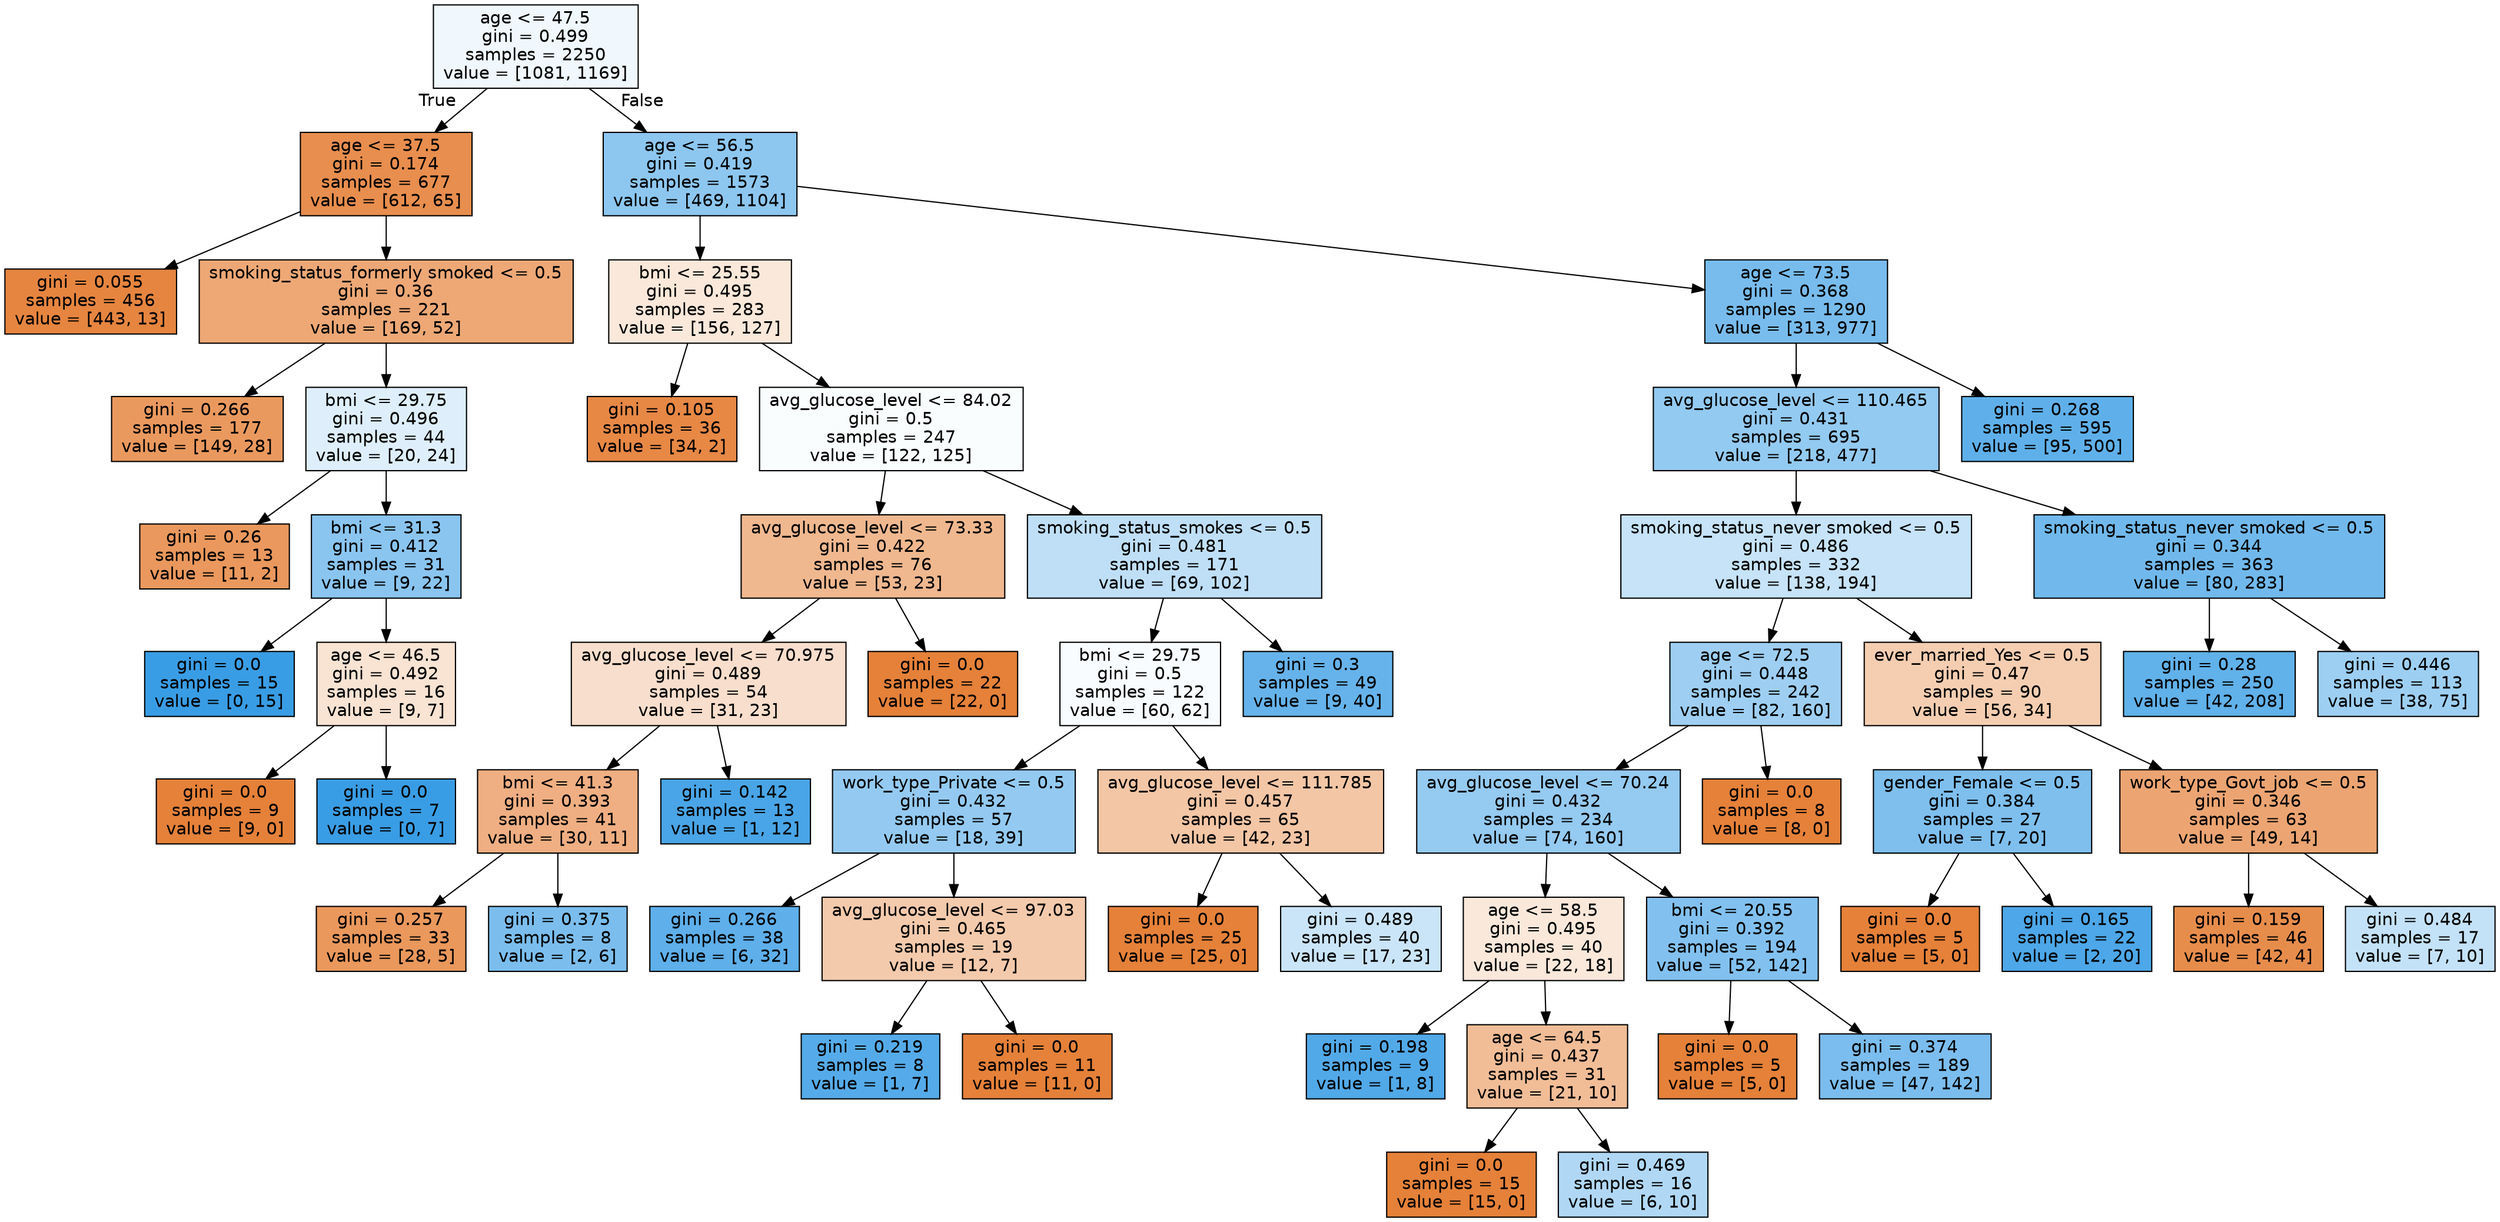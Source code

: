 digraph Tree {
node [shape=box, style="filled", color="black", fontname="helvetica"] ;
edge [fontname="helvetica"] ;
0 [label="age <= 47.5\ngini = 0.499\nsamples = 2250\nvalue = [1081, 1169]", fillcolor="#f0f8fd"] ;
1 [label="age <= 37.5\ngini = 0.174\nsamples = 677\nvalue = [612, 65]", fillcolor="#e88e4e"] ;
0 -> 1 [labeldistance=2.5, labelangle=45, headlabel="True"] ;
11 [label="gini = 0.055\nsamples = 456\nvalue = [443, 13]", fillcolor="#e6853f"] ;
1 -> 11 ;
12 [label="smoking_status_formerly smoked <= 0.5\ngini = 0.36\nsamples = 221\nvalue = [169, 52]", fillcolor="#eda876"] ;
1 -> 12 ;
13 [label="gini = 0.266\nsamples = 177\nvalue = [149, 28]", fillcolor="#ea995e"] ;
12 -> 13 ;
14 [label="bmi <= 29.75\ngini = 0.496\nsamples = 44\nvalue = [20, 24]", fillcolor="#deeffb"] ;
12 -> 14 ;
41 [label="gini = 0.26\nsamples = 13\nvalue = [11, 2]", fillcolor="#ea985d"] ;
14 -> 41 ;
42 [label="bmi <= 31.3\ngini = 0.412\nsamples = 31\nvalue = [9, 22]", fillcolor="#8ac5f0"] ;
14 -> 42 ;
47 [label="gini = 0.0\nsamples = 15\nvalue = [0, 15]", fillcolor="#399de5"] ;
42 -> 47 ;
48 [label="age <= 46.5\ngini = 0.492\nsamples = 16\nvalue = [9, 7]", fillcolor="#f9e3d3"] ;
42 -> 48 ;
49 [label="gini = 0.0\nsamples = 9\nvalue = [9, 0]", fillcolor="#e58139"] ;
48 -> 49 ;
50 [label="gini = 0.0\nsamples = 7\nvalue = [0, 7]", fillcolor="#399de5"] ;
48 -> 50 ;
2 [label="age <= 56.5\ngini = 0.419\nsamples = 1573\nvalue = [469, 1104]", fillcolor="#8dc7f0"] ;
0 -> 2 [labeldistance=2.5, labelangle=-45, headlabel="False"] ;
3 [label="bmi <= 25.55\ngini = 0.495\nsamples = 283\nvalue = [156, 127]", fillcolor="#fae8da"] ;
2 -> 3 ;
9 [label="gini = 0.105\nsamples = 36\nvalue = [34, 2]", fillcolor="#e78845"] ;
3 -> 9 ;
10 [label="avg_glucose_level <= 84.02\ngini = 0.5\nsamples = 247\nvalue = [122, 125]", fillcolor="#fafdfe"] ;
3 -> 10 ;
19 [label="avg_glucose_level <= 73.33\ngini = 0.422\nsamples = 76\nvalue = [53, 23]", fillcolor="#f0b88f"] ;
10 -> 19 ;
37 [label="avg_glucose_level <= 70.975\ngini = 0.489\nsamples = 54\nvalue = [31, 23]", fillcolor="#f8decc"] ;
19 -> 37 ;
39 [label="bmi <= 41.3\ngini = 0.393\nsamples = 41\nvalue = [30, 11]", fillcolor="#efaf82"] ;
37 -> 39 ;
51 [label="gini = 0.257\nsamples = 33\nvalue = [28, 5]", fillcolor="#ea985c"] ;
39 -> 51 ;
52 [label="gini = 0.375\nsamples = 8\nvalue = [2, 6]", fillcolor="#7bbeee"] ;
39 -> 52 ;
40 [label="gini = 0.142\nsamples = 13\nvalue = [1, 12]", fillcolor="#49a5e7"] ;
37 -> 40 ;
38 [label="gini = 0.0\nsamples = 22\nvalue = [22, 0]", fillcolor="#e58139"] ;
19 -> 38 ;
20 [label="smoking_status_smokes <= 0.5\ngini = 0.481\nsamples = 171\nvalue = [69, 102]", fillcolor="#bfdff7"] ;
10 -> 20 ;
25 [label="bmi <= 29.75\ngini = 0.5\nsamples = 122\nvalue = [60, 62]", fillcolor="#f9fcfe"] ;
20 -> 25 ;
27 [label="work_type_Private <= 0.5\ngini = 0.432\nsamples = 57\nvalue = [18, 39]", fillcolor="#94caf1"] ;
25 -> 27 ;
33 [label="gini = 0.266\nsamples = 38\nvalue = [6, 32]", fillcolor="#5eafea"] ;
27 -> 33 ;
34 [label="avg_glucose_level <= 97.03\ngini = 0.465\nsamples = 19\nvalue = [12, 7]", fillcolor="#f4caac"] ;
27 -> 34 ;
35 [label="gini = 0.219\nsamples = 8\nvalue = [1, 7]", fillcolor="#55abe9"] ;
34 -> 35 ;
36 [label="gini = 0.0\nsamples = 11\nvalue = [11, 0]", fillcolor="#e58139"] ;
34 -> 36 ;
28 [label="avg_glucose_level <= 111.785\ngini = 0.457\nsamples = 65\nvalue = [42, 23]", fillcolor="#f3c6a5"] ;
25 -> 28 ;
29 [label="gini = 0.0\nsamples = 25\nvalue = [25, 0]", fillcolor="#e58139"] ;
28 -> 29 ;
30 [label="gini = 0.489\nsamples = 40\nvalue = [17, 23]", fillcolor="#cbe5f8"] ;
28 -> 30 ;
26 [label="gini = 0.3\nsamples = 49\nvalue = [9, 40]", fillcolor="#66b3eb"] ;
20 -> 26 ;
4 [label="age <= 73.5\ngini = 0.368\nsamples = 1290\nvalue = [313, 977]", fillcolor="#78bced"] ;
2 -> 4 ;
5 [label="avg_glucose_level <= 110.465\ngini = 0.431\nsamples = 695\nvalue = [218, 477]", fillcolor="#93caf1"] ;
4 -> 5 ;
7 [label="smoking_status_never smoked <= 0.5\ngini = 0.486\nsamples = 332\nvalue = [138, 194]", fillcolor="#c6e3f7"] ;
5 -> 7 ;
15 [label="age <= 72.5\ngini = 0.448\nsamples = 242\nvalue = [82, 160]", fillcolor="#9ecff2"] ;
7 -> 15 ;
21 [label="avg_glucose_level <= 70.24\ngini = 0.432\nsamples = 234\nvalue = [74, 160]", fillcolor="#95caf1"] ;
15 -> 21 ;
43 [label="age <= 58.5\ngini = 0.495\nsamples = 40\nvalue = [22, 18]", fillcolor="#fae8db"] ;
21 -> 43 ;
53 [label="gini = 0.198\nsamples = 9\nvalue = [1, 8]", fillcolor="#52a9e8"] ;
43 -> 53 ;
54 [label="age <= 64.5\ngini = 0.437\nsamples = 31\nvalue = [21, 10]", fillcolor="#f1bd97"] ;
43 -> 54 ;
55 [label="gini = 0.0\nsamples = 15\nvalue = [15, 0]", fillcolor="#e58139"] ;
54 -> 55 ;
56 [label="gini = 0.469\nsamples = 16\nvalue = [6, 10]", fillcolor="#b0d8f5"] ;
54 -> 56 ;
44 [label="bmi <= 20.55\ngini = 0.392\nsamples = 194\nvalue = [52, 142]", fillcolor="#82c1ef"] ;
21 -> 44 ;
45 [label="gini = 0.0\nsamples = 5\nvalue = [5, 0]", fillcolor="#e58139"] ;
44 -> 45 ;
46 [label="gini = 0.374\nsamples = 189\nvalue = [47, 142]", fillcolor="#7bbdee"] ;
44 -> 46 ;
22 [label="gini = 0.0\nsamples = 8\nvalue = [8, 0]", fillcolor="#e58139"] ;
15 -> 22 ;
16 [label="ever_married_Yes <= 0.5\ngini = 0.47\nsamples = 90\nvalue = [56, 34]", fillcolor="#f5ceb1"] ;
7 -> 16 ;
17 [label="gender_Female <= 0.5\ngini = 0.384\nsamples = 27\nvalue = [7, 20]", fillcolor="#7ebfee"] ;
16 -> 17 ;
23 [label="gini = 0.0\nsamples = 5\nvalue = [5, 0]", fillcolor="#e58139"] ;
17 -> 23 ;
24 [label="gini = 0.165\nsamples = 22\nvalue = [2, 20]", fillcolor="#4da7e8"] ;
17 -> 24 ;
18 [label="work_type_Govt_job <= 0.5\ngini = 0.346\nsamples = 63\nvalue = [49, 14]", fillcolor="#eca572"] ;
16 -> 18 ;
31 [label="gini = 0.159\nsamples = 46\nvalue = [42, 4]", fillcolor="#e78d4c"] ;
18 -> 31 ;
32 [label="gini = 0.484\nsamples = 17\nvalue = [7, 10]", fillcolor="#c4e2f7"] ;
18 -> 32 ;
8 [label="smoking_status_never smoked <= 0.5\ngini = 0.344\nsamples = 363\nvalue = [80, 283]", fillcolor="#71b9ec"] ;
5 -> 8 ;
57 [label="gini = 0.28\nsamples = 250\nvalue = [42, 208]", fillcolor="#61b1ea"] ;
8 -> 57 ;
58 [label="gini = 0.446\nsamples = 113\nvalue = [38, 75]", fillcolor="#9dcff2"] ;
8 -> 58 ;
6 [label="gini = 0.268\nsamples = 595\nvalue = [95, 500]", fillcolor="#5fb0ea"] ;
4 -> 6 ;
}
